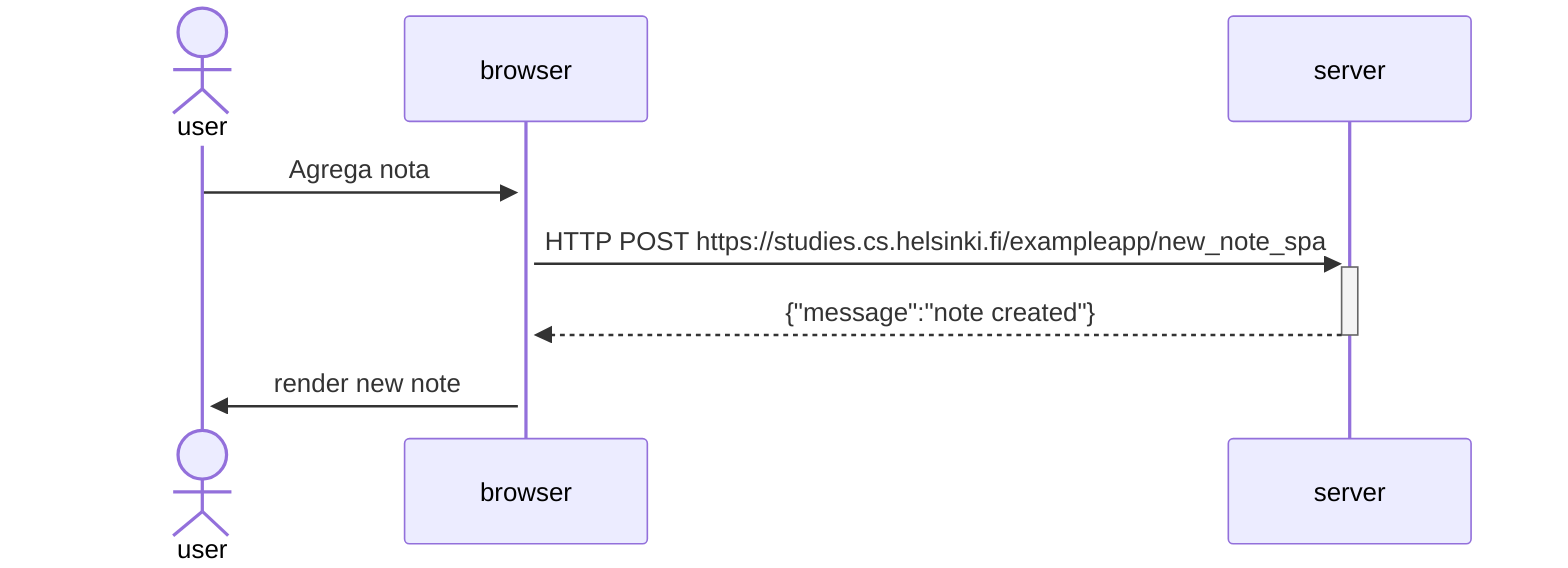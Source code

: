 sequenceDiagram
    actor user
    user->>+browser: Agrega nota
    browser->>+server: HTTP POST https://studies.cs.helsinki.fi/exampleapp/new_note_spa
    server-->>-browser: {"message":"note created"}
    browser->>+user: render new note